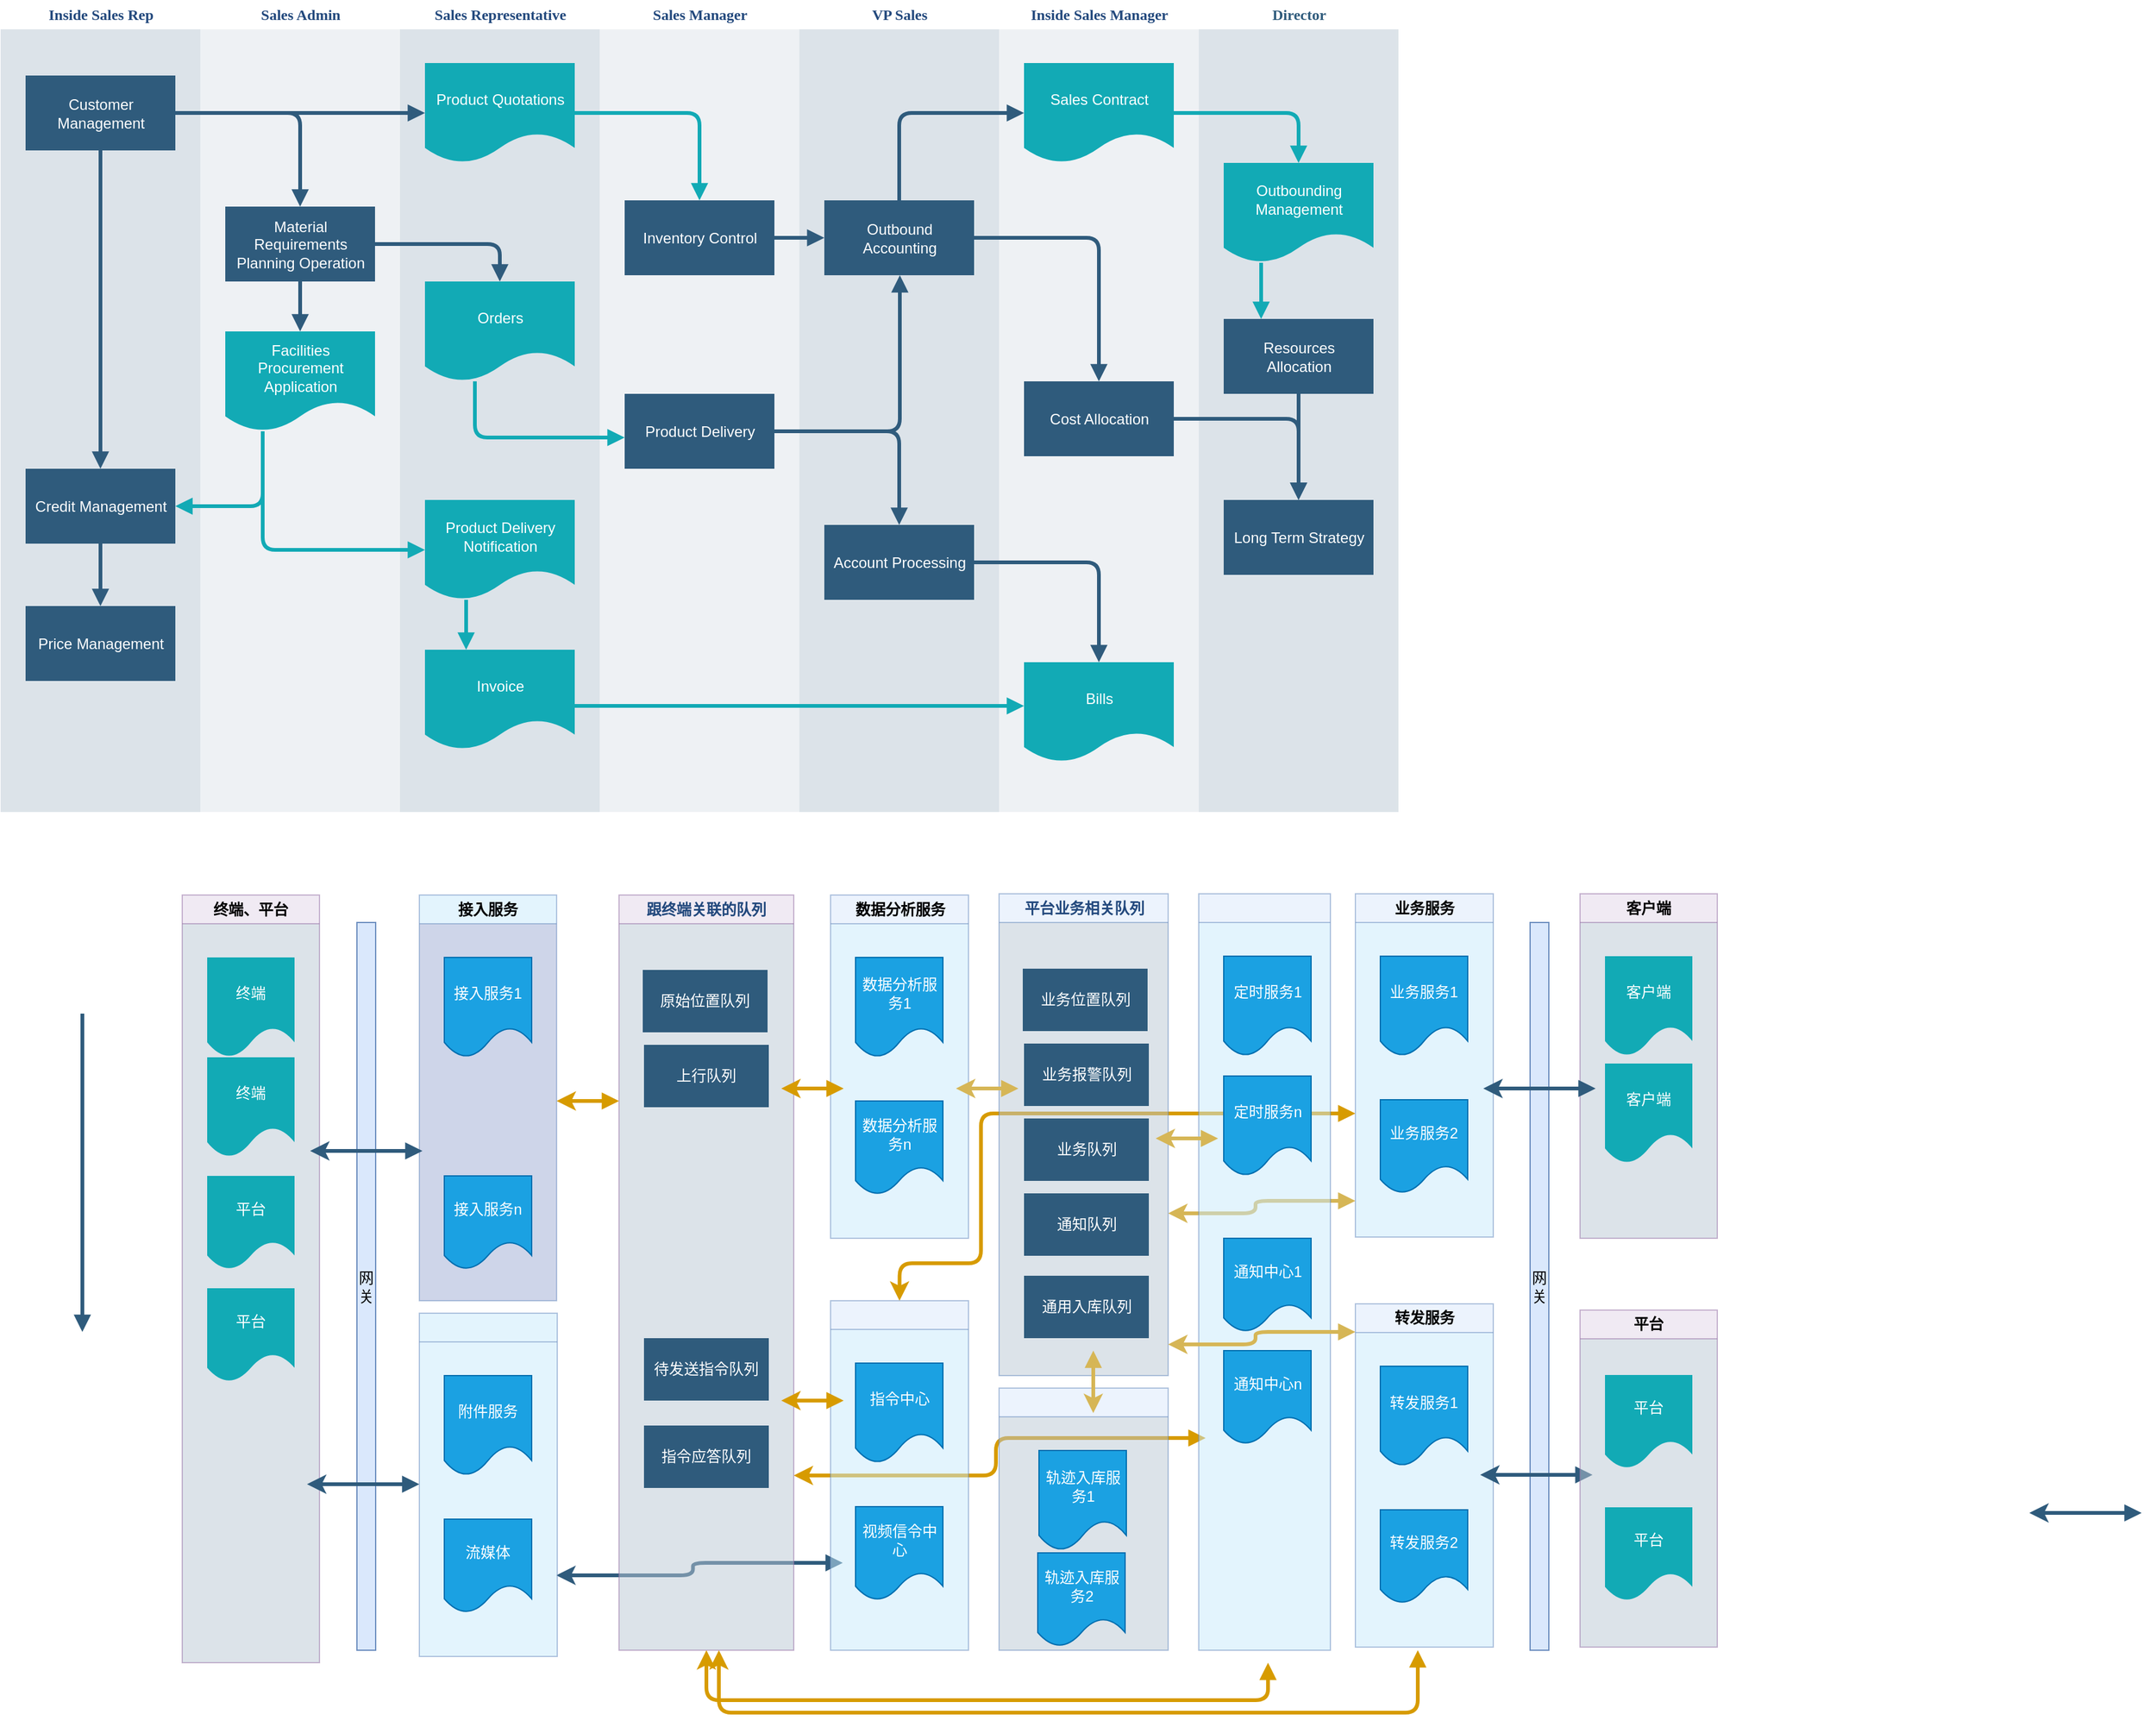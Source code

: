 <mxfile version="21.3.8" type="github">
  <diagram id="07fea595-8f29-1299-0266-81d95cde20df" name="Page-1">
    <mxGraphModel dx="1379" dy="756" grid="1" gridSize="10" guides="1" tooltips="1" connect="1" arrows="1" fold="1" page="1" pageScale="1" pageWidth="1169" pageHeight="827" background="#ffffff" math="0" shadow="0">
      <root>
        <mxCell id="0" />
        <mxCell id="1" parent="0" />
        <mxCell id="KegD0Um9H_0uhLg5imTw-254" style="edgeStyle=orthogonalEdgeStyle;rounded=1;orthogonalLoop=1;jettySize=auto;html=1;endArrow=block;strokeColor=#2F5B7C;strokeWidth=3;endFill=1;startArrow=classic;startFill=1;" parent="1" edge="1">
          <mxGeometry relative="1" as="geometry">
            <mxPoint x="699.25" y="1340" as="targetPoint" />
            <mxPoint x="469.75" y="1350" as="sourcePoint" />
            <Array as="points">
              <mxPoint x="579.25" y="1350" />
              <mxPoint x="579.25" y="1340" />
              <mxPoint x="689.25" y="1340" />
            </Array>
          </mxGeometry>
        </mxCell>
        <mxCell id="KegD0Um9H_0uhLg5imTw-268" style="edgeStyle=orthogonalEdgeStyle;rounded=1;orthogonalLoop=1;jettySize=auto;html=1;endArrow=block;strokeColor=#d79b00;strokeWidth=3;endFill=1;startArrow=classic;startFill=1;fillColor=#ffe6cc;" parent="1" edge="1">
          <mxGeometry relative="1" as="geometry">
            <mxPoint x="990" y="1240" as="targetPoint" />
            <mxPoint x="660" y="1270" as="sourcePoint" />
            <Array as="points">
              <mxPoint x="822" y="1270" />
              <mxPoint x="822" y="1240" />
              <mxPoint x="985" y="1240" />
            </Array>
          </mxGeometry>
        </mxCell>
        <mxCell id="KegD0Um9H_0uhLg5imTw-292" style="edgeStyle=orthogonalEdgeStyle;rounded=1;orthogonalLoop=1;jettySize=auto;html=1;endArrow=block;strokeColor=#d6b656;strokeWidth=3;endFill=1;startArrow=classic;startFill=1;fillColor=#fff2cc;" parent="1" edge="1">
          <mxGeometry relative="1" as="geometry">
            <mxPoint x="1110" y="1050" as="targetPoint" />
            <mxPoint x="960" y="1060" as="sourcePoint" />
            <Array as="points">
              <mxPoint x="1030" y="1060" />
              <mxPoint x="1030" y="1050" />
            </Array>
          </mxGeometry>
        </mxCell>
        <mxCell id="KegD0Um9H_0uhLg5imTw-303" style="edgeStyle=orthogonalEdgeStyle;rounded=1;orthogonalLoop=1;jettySize=auto;html=1;endArrow=block;strokeColor=#d79b00;strokeWidth=3;endFill=1;startArrow=classic;startFill=1;fillColor=#ffe6cc;exitX=0.5;exitY=0;exitDx=0;exitDy=0;" parent="1" source="KegD0Um9H_0uhLg5imTw-248" edge="1">
          <mxGeometry relative="1" as="geometry">
            <mxPoint x="1110" y="980" as="targetPoint" />
            <mxPoint x="650" y="1500" as="sourcePoint" />
            <Array as="points">
              <mxPoint x="745" y="1100" />
              <mxPoint x="810" y="1100" />
              <mxPoint x="810" y="980" />
            </Array>
          </mxGeometry>
        </mxCell>
        <mxCell id="170" value="&lt;font color=&quot;#23497d&quot;&gt;Inside Sales Rep&lt;/font&gt;" style="swimlane;whiteSpace=wrap;fillColor=none;swimlaneFillColor=#BAC8D3;fontColor=#2F5B7C;fontFamily=Tahoma;html=1;strokeColor=none;opacity=50;" parent="1" vertex="1">
          <mxGeometry x="24.5" y="88.5" width="160" height="650" as="geometry">
            <mxRectangle x="20" y="20" width="80" height="23" as="alternateBounds" />
          </mxGeometry>
        </mxCell>
        <mxCell id="171" value="Customer Management" style="whiteSpace=wrap;shadow=0;fontColor=#FFFFFF;fontFamily=Helvetica;fontStyle=0;html=1;fontSize=12;plain-purple;strokeColor=none;fillColor=#2f5b7c;gradientColor=none;spacing=6;verticalAlign=middle;" parent="170" vertex="1">
          <mxGeometry x="20" y="60" width="120" height="60" as="geometry" />
        </mxCell>
        <mxCell id="172" value="Credit Management" style="whiteSpace=wrap;strokeColor=none;fillColor=#2f5b7c;shadow=0;fontColor=#FFFFFF;fontFamily=Helvetica;fontStyle=0;html=1;fontSize=12;spacing=6;verticalAlign=middle;" parent="170" vertex="1">
          <mxGeometry x="20" y="375" width="120" height="60" as="geometry" />
        </mxCell>
        <mxCell id="173" value="Price Management" style="whiteSpace=wrap;strokeColor=none;fillColor=#2f5b7c;shadow=0;fontColor=#FFFFFF;fontFamily=Helvetica;fontStyle=0;html=1;fontSize=12;spacing=6;verticalAlign=middle;" parent="170" vertex="1">
          <mxGeometry x="20" y="485" width="120" height="60" as="geometry" />
        </mxCell>
        <mxCell id="174" value="" style="edgeStyle=segmentEdgeStyle;strokeColor=#2F5B7C;strokeWidth=3;html=1;endArrow=block;endFill=1;" parent="170" source="172" target="173" edge="1">
          <mxGeometry width="100" height="100" relative="1" as="geometry">
            <mxPoint x="170" y="397.5" as="sourcePoint" />
            <mxPoint x="270" y="472.5" as="targetPoint" />
          </mxGeometry>
        </mxCell>
        <mxCell id="175" value="" style="edgeStyle=segmentEdgeStyle;strokeColor=#2F5B7C;strokeWidth=3;html=1;endArrow=block;endFill=1;" parent="170" source="171" target="172" edge="1">
          <mxGeometry width="100" height="100" relative="1" as="geometry">
            <mxPoint x="160" y="110" as="sourcePoint" />
            <mxPoint x="260" y="185" as="targetPoint" />
          </mxGeometry>
        </mxCell>
        <mxCell id="176" value="&lt;font color=&quot;#23497d&quot;&gt;Inside Sales Manager&lt;/font&gt;" style="swimlane;whiteSpace=wrap;fillColor=none;swimlaneFillColor=#BAC8D3;fontColor=#2F5B7C;fontFamily=Tahoma;html=1;strokeColor=none;opacity=25;" parent="1" vertex="1">
          <mxGeometry x="824.5" y="88.5" width="160" height="650" as="geometry">
            <mxRectangle x="20" y="20" width="80" height="23" as="alternateBounds" />
          </mxGeometry>
        </mxCell>
        <mxCell id="177" value="Sales Contract" style="shape=document;whiteSpace=wrap;verticalAlign=middle;strokeColor=none;fillColor=#12aab5;shadow=0;fontColor=#FFFFFF;fontFamily=Helvetica;fontStyle=0;html=1;fontSize=12;spacing=6;spacingBottom=22;" parent="176" vertex="1">
          <mxGeometry x="20" y="50" width="120" height="80" as="geometry" />
        </mxCell>
        <mxCell id="178" value="Bills" style="shape=document;whiteSpace=wrap;verticalAlign=middle;strokeColor=none;fillColor=#12aab5;shadow=0;fontColor=#FFFFFF;fontFamily=Helvetica;fontStyle=0;html=1;fontSize=12;spacing=6;spacingBottom=22;" parent="176" vertex="1">
          <mxGeometry x="20" y="530" width="120" height="80" as="geometry" />
        </mxCell>
        <mxCell id="179" value="Cost Allocation" style="whiteSpace=wrap;strokeColor=none;fillColor=#2f5b7c;shadow=0;fontColor=#FFFFFF;fontFamily=Helvetica;fontStyle=0;html=1;fontSize=12;spacing=6;verticalAlign=middle;" parent="176" vertex="1">
          <mxGeometry x="20" y="305" width="120" height="60" as="geometry" />
        </mxCell>
        <mxCell id="180" value="&lt;font color=&quot;#23497d&quot;&gt;VP Sales&lt;/font&gt;" style="swimlane;whiteSpace=wrap;fillColor=none;swimlaneFillColor=#BAC8D3;fontColor=#2F5B7C;fontFamily=Tahoma;html=1;strokeColor=none;opacity=50;" parent="1" vertex="1">
          <mxGeometry x="664.5" y="88.5" width="160" height="650" as="geometry">
            <mxRectangle x="20" y="20" width="80" height="23" as="alternateBounds" />
          </mxGeometry>
        </mxCell>
        <mxCell id="181" value="Outbound Accounting" style="whiteSpace=wrap;fillColor=#2f5b7c;strokeColor=none;shadow=0;fontColor=#FFFFFF;fontFamily=Helvetica;fontStyle=0;html=1;fontSize=12;spacing=6;verticalAlign=middle;" parent="180" vertex="1">
          <mxGeometry x="20" y="160" width="120" height="60" as="geometry" />
        </mxCell>
        <mxCell id="182" value="Account Processing" style="whiteSpace=wrap;strokeColor=none;fillColor=#2f5b7c;shadow=0;fontColor=#FFFFFF;fontFamily=Helvetica;fontStyle=0;html=1;fontSize=12;spacing=6;verticalAlign=middle;" parent="180" vertex="1">
          <mxGeometry x="20" y="420" width="120" height="60" as="geometry" />
        </mxCell>
        <mxCell id="183" value="&lt;font color=&quot;#23497d&quot;&gt;Sales Admin&lt;/font&gt;" style="swimlane;whiteSpace=wrap;fillColor=none;swimlaneFillColor=#BAC8D3;fontColor=#2F5B7C;fontFamily=Tahoma;html=1;strokeColor=none;opacity=25;" parent="1" vertex="1">
          <mxGeometry x="184.5" y="88.5" width="160" height="650" as="geometry">
            <mxRectangle x="20" y="20" width="80" height="23" as="alternateBounds" />
          </mxGeometry>
        </mxCell>
        <mxCell id="184" value="Material Requirements Planning Operation" style="whiteSpace=wrap;shadow=0;fontColor=#FFFFFF;fontFamily=Helvetica;fontStyle=0;html=1;fontSize=12;plain-purple;strokeColor=none;fillColor=#2f5b7c;gradientColor=none;spacing=6;verticalAlign=middle;" parent="183" vertex="1">
          <mxGeometry x="20" y="165" width="120" height="60" as="geometry" />
        </mxCell>
        <mxCell id="185" value="&lt;font color=&quot;#ffffff&quot;&gt;Facilities Procurement&lt;br&gt;Application&lt;/font&gt;&lt;br&gt; " style="shape=document;whiteSpace=wrap;verticalAlign=middle;strokeColor=none;fillColor=#12aab5;shadow=0;fontColor=#FFFFFF;fontFamily=Helvetica;fontStyle=0;html=1;fontSize=12;spacing=6;spacingBottom=22;" parent="183" vertex="1">
          <mxGeometry x="20" y="265" width="120" height="80" as="geometry" />
        </mxCell>
        <mxCell id="186" value="" style="edgeStyle=segmentEdgeStyle;strokeColor=#2F5B7C;strokeWidth=3;html=1;endArrow=block;endFill=1;" parent="183" source="184" target="185" edge="1">
          <mxGeometry width="100" height="100" relative="1" as="geometry">
            <mxPoint x="-10" y="100" as="sourcePoint" />
            <mxPoint x="90" y="175" as="targetPoint" />
          </mxGeometry>
        </mxCell>
        <mxCell id="187" value="&lt;font color=&quot;#23497d&quot;&gt;Sales Representative&lt;/font&gt;" style="swimlane;whiteSpace=wrap;fillColor=none;swimlaneFillColor=#BAC8D3;fontColor=#2F5B7C;fontFamily=Tahoma;html=1;strokeColor=none;opacity=50;" parent="1" vertex="1">
          <mxGeometry x="344.5" y="88.5" width="160" height="650" as="geometry">
            <mxRectangle x="20" y="20" width="80" height="23" as="alternateBounds" />
          </mxGeometry>
        </mxCell>
        <mxCell id="188" value="Product Quotations" style="shape=document;whiteSpace=wrap;verticalAlign=middle;strokeColor=none;fillColor=#12aab5;shadow=0;fontColor=#FFFFFF;fontFamily=Helvetica;fontStyle=0;html=1;fontSize=12;spacing=6;spacingBottom=22;" parent="187" vertex="1">
          <mxGeometry x="20" y="50" width="120" height="80" as="geometry" />
        </mxCell>
        <mxCell id="189" value="Orders" style="shape=document;whiteSpace=wrap;verticalAlign=middle;strokeColor=none;fillColor=#12aab5;shadow=0;fontColor=#FFFFFF;fontFamily=Helvetica;fontStyle=0;html=1;fontSize=12;spacing=6;spacingBottom=22;" parent="187" vertex="1">
          <mxGeometry x="20" y="225" width="120" height="80" as="geometry" />
        </mxCell>
        <mxCell id="190" value="Product Delivery Notification" style="shape=document;whiteSpace=wrap;strokeColor=none;fillColor=#12aab5;shadow=0;fontColor=#FFFFFF;fontFamily=Helvetica;fontStyle=0;html=1;fontSize=12;verticalAlign=middle;spacing=6;spacingBottom=22;" parent="187" vertex="1">
          <mxGeometry x="20" y="400" width="120" height="80" as="geometry" />
        </mxCell>
        <mxCell id="191" value="Invoice" style="shape=document;whiteSpace=wrap;verticalAlign=middle;strokeColor=none;fillColor=#12aab5;shadow=0;fontColor=#FFFFFF;fontFamily=Helvetica;fontStyle=0;html=1;fontSize=12;spacing=6;spacingBottom=22;" parent="187" vertex="1">
          <mxGeometry x="20" y="520" width="120" height="80" as="geometry" />
        </mxCell>
        <mxCell id="192" value="" style="edgeStyle=segmentEdgeStyle;strokeColor=#12AAB5;strokeWidth=3;html=1;endArrow=block;endFill=1;" parent="187" source="190" target="191" edge="1">
          <mxGeometry width="100" height="100" relative="1" as="geometry">
            <mxPoint x="-80" y="375" as="sourcePoint" />
            <mxPoint x="60" y="490" as="targetPoint" />
            <Array as="points">
              <mxPoint x="53" y="501" />
              <mxPoint x="53" y="501" />
            </Array>
          </mxGeometry>
        </mxCell>
        <mxCell id="193" value="&lt;font color=&quot;#23497d&quot;&gt;Sales Manager&lt;/font&gt;" style="swimlane;whiteSpace=wrap;fillColor=none;swimlaneFillColor=#BAC8D3;fontColor=#2F5B7C;fontFamily=Tahoma;html=1;strokeColor=none;opacity=25;" parent="1" vertex="1">
          <mxGeometry x="504.5" y="88.5" width="160" height="650" as="geometry">
            <mxRectangle x="20" y="20" width="80" height="23" as="alternateBounds" />
          </mxGeometry>
        </mxCell>
        <mxCell id="194" value="Inventory Control" style="whiteSpace=wrap;strokeColor=none;fillColor=#2f5b7c;shadow=0;fontColor=#FFFFFF;fontFamily=Helvetica;fontStyle=0;html=1;fontSize=12;spacing=6;verticalAlign=middle;" parent="193" vertex="1">
          <mxGeometry x="20" y="160" width="120" height="60" as="geometry" />
        </mxCell>
        <mxCell id="195" value="Product Delivery" style="whiteSpace=wrap;strokeColor=none;fillColor=#2f5b7c;shadow=0;fontColor=#FFFFFF;fontFamily=Helvetica;fontStyle=0;html=1;fontSize=12;spacing=6;verticalAlign=middle;" parent="193" vertex="1">
          <mxGeometry x="20" y="315" width="120" height="60" as="geometry" />
        </mxCell>
        <mxCell id="196" value="Director" style="swimlane;whiteSpace=wrap;fillColor=none;swimlaneFillColor=#BAC8D3;fontColor=#2F5B7C;fontFamily=Tahoma;html=1;strokeColor=none;opacity=50;" parent="1" vertex="1">
          <mxGeometry x="984.5" y="88.5" width="160" height="650" as="geometry">
            <mxRectangle x="20" y="20" width="80" height="23" as="alternateBounds" />
          </mxGeometry>
        </mxCell>
        <mxCell id="197" value="Outbounding Management" style="shape=document;whiteSpace=wrap;verticalAlign=middle;strokeColor=none;fillColor=#12aab5;shadow=0;fontColor=#FFFFFF;fontFamily=Helvetica;fontStyle=0;html=1;fontSize=12;spacing=6;spacingBottom=22;" parent="196" vertex="1">
          <mxGeometry x="20" y="130" width="120" height="80" as="geometry" />
        </mxCell>
        <mxCell id="198" value="Resources Allocation" style="whiteSpace=wrap;strokeColor=none;fillColor=#2f5b7c;shadow=0;fontColor=#FFFFFF;fontFamily=Helvetica;fontStyle=0;html=1;fontSize=12;spacing=6;verticalAlign=middle;" parent="196" vertex="1">
          <mxGeometry x="20" y="255" width="120" height="60" as="geometry" />
        </mxCell>
        <mxCell id="199" value="Long Term Strategy" style="whiteSpace=wrap;strokeColor=none;fillColor=#2f5b7c;shadow=0;fontColor=#FFFFFF;fontFamily=Helvetica;fontStyle=0;html=1;fontSize=12;spacing=6;verticalAlign=middle;" parent="196" vertex="1">
          <mxGeometry x="20" y="400" width="120" height="60" as="geometry" />
        </mxCell>
        <mxCell id="200" value="" style="edgeStyle=segmentEdgeStyle;strokeColor=#2F5B7C;strokeWidth=3;html=1;endArrow=block;endFill=1;" parent="196" source="198" target="199" edge="1">
          <mxGeometry width="100" height="100" relative="1" as="geometry">
            <mxPoint x="30" y="570" as="sourcePoint" />
            <mxPoint x="130" y="470" as="targetPoint" />
          </mxGeometry>
        </mxCell>
        <mxCell id="201" value="" style="edgeStyle=segmentEdgeStyle;entryX=0.25;entryY=0;strokeColor=#12AAB5;strokeWidth=3;html=1;endArrow=block;endFill=1;" parent="196" source="197" target="198" edge="1">
          <mxGeometry width="100" height="100" relative="1" as="geometry">
            <mxPoint x="-120" y="260" as="sourcePoint" />
            <mxPoint x="-20" y="160" as="targetPoint" />
          </mxGeometry>
        </mxCell>
        <mxCell id="202" value="" style="edgeStyle=segmentEdgeStyle;strokeColor=#2F5B7C;strokeWidth=3;html=1;endArrow=block;endFill=1;" parent="1" source="171" target="184" edge="1">
          <mxGeometry x="164.5" y="178.5" width="100" height="100" as="geometry">
            <mxPoint x="224.5" y="248.5" as="sourcePoint" />
            <mxPoint x="324.5" y="148.5" as="targetPoint" />
          </mxGeometry>
        </mxCell>
        <mxCell id="203" value="" style="edgeStyle=segmentEdgeStyle;strokeColor=#12AAB5;strokeWidth=3;html=1;endArrow=block;endFill=1;" parent="1" source="185" target="172" edge="1">
          <mxGeometry x="164.5" y="433.5" width="100" height="100" as="geometry">
            <mxPoint x="274.5" y="323.5" as="sourcePoint" />
            <mxPoint x="274.5" y="363.5" as="targetPoint" />
            <Array as="points">
              <mxPoint x="234.5" y="493.5" />
            </Array>
          </mxGeometry>
        </mxCell>
        <mxCell id="204" value="" style="edgeStyle=segmentEdgeStyle;strokeColor=#2F5B7C;strokeWidth=3;html=1;endArrow=block;endFill=1;" parent="1" source="171" target="188" edge="1">
          <mxGeometry x="164.5" y="178.5" width="100" height="100" as="geometry">
            <mxPoint x="174.5" y="188.5" as="sourcePoint" />
            <mxPoint x="274.5" y="263.5" as="targetPoint" />
          </mxGeometry>
        </mxCell>
        <mxCell id="205" value="" style="edgeStyle=segmentEdgeStyle;strokeColor=#12AAB5;strokeWidth=3;html=1;endArrow=block;endFill=1;" parent="1" source="185" target="190" edge="1">
          <mxGeometry x="234.5" y="433.5" width="100" height="100" as="geometry">
            <mxPoint x="384.5" y="818.5" as="sourcePoint" />
            <mxPoint x="484.5" y="718.5" as="targetPoint" />
            <Array as="points">
              <mxPoint x="234.5" y="528.5" />
            </Array>
          </mxGeometry>
        </mxCell>
        <mxCell id="206" value="" style="edgeStyle=elbowEdgeStyle;elbow=vertical;strokeColor=#12AAB5;strokeWidth=3;html=1;endArrow=block;endFill=1;" parent="1" source="191" target="178" edge="1">
          <mxGeometry x="484.5" y="623.5" width="100" height="100" as="geometry">
            <mxPoint x="544.5" y="618.5" as="sourcePoint" />
            <mxPoint x="644.5" y="518.5" as="targetPoint" />
          </mxGeometry>
        </mxCell>
        <mxCell id="207" value="" style="edgeStyle=segmentEdgeStyle;strokeColor=#2F5B7C;strokeWidth=3;html=1;endArrow=block;endFill=1;" parent="1" source="184" target="189" edge="1">
          <mxGeometry x="324.5" y="283.5" width="100" height="100" as="geometry">
            <mxPoint x="454.5" y="298.5" as="sourcePoint" />
            <mxPoint x="554.5" y="198.5" as="targetPoint" />
            <Array as="points" />
          </mxGeometry>
        </mxCell>
        <mxCell id="208" value="" style="edgeStyle=segmentEdgeStyle;strokeColor=#12AAB5;strokeWidth=3;html=1;endArrow=block;endFill=1;" parent="1" source="188" target="194" edge="1">
          <mxGeometry x="484.5" y="178.5" width="100" height="100" as="geometry">
            <mxPoint x="444.5" y="248.5" as="sourcePoint" />
            <mxPoint x="544.5" y="148.5" as="targetPoint" />
          </mxGeometry>
        </mxCell>
        <mxCell id="209" value="" style="edgeStyle=none;strokeColor=#2F5B7C;strokeWidth=3;html=1;endArrow=block;endFill=1;" parent="1" source="194" target="181" edge="1">
          <mxGeometry x="644.5" y="278.5" width="100" height="100" as="geometry">
            <mxPoint x="684.5" y="458.5" as="sourcePoint" />
            <mxPoint x="784.5" y="358.5" as="targetPoint" />
          </mxGeometry>
        </mxCell>
        <mxCell id="210" value="" style="edgeStyle=segmentEdgeStyle;strokeColor=#12AAB5;strokeWidth=3;html=1;endArrow=block;endFill=1;" parent="1" source="189" target="195" edge="1">
          <mxGeometry x="404.5" y="393.5" width="100" height="100" as="geometry">
            <mxPoint x="524.5" y="488.5" as="sourcePoint" />
            <mxPoint x="624.5" y="388.5" as="targetPoint" />
            <Array as="points">
              <mxPoint x="404.5" y="438.5" />
            </Array>
          </mxGeometry>
        </mxCell>
        <mxCell id="211" value="" style="edgeStyle=segmentEdgeStyle;strokeColor=#2F5B7C;strokeWidth=3;html=1;endArrow=block;endFill=1;" parent="1" source="195" target="181" edge="1">
          <mxGeometry x="644.5" y="308.5" width="100" height="100" as="geometry">
            <mxPoint x="644.5" y="438.5" as="sourcePoint" />
            <mxPoint x="744.5" y="338.5" as="targetPoint" />
            <Array as="points">
              <mxPoint x="745" y="434" />
            </Array>
          </mxGeometry>
        </mxCell>
        <mxCell id="212" value="" style="edgeStyle=segmentEdgeStyle;strokeColor=#2F5B7C;strokeWidth=3;html=1;endArrow=block;endFill=1;" parent="1" source="195" target="182" edge="1">
          <mxGeometry x="644.5" y="433.5" width="100" height="100" as="geometry">
            <mxPoint x="514.5" y="588.5" as="sourcePoint" />
            <mxPoint x="614.5" y="488.5" as="targetPoint" />
          </mxGeometry>
        </mxCell>
        <mxCell id="213" value="" style="edgeStyle=segmentEdgeStyle;strokeColor=#2F5B7C;strokeWidth=3;html=1;endArrow=block;endFill=1;" parent="1" source="181" target="177" edge="1">
          <mxGeometry x="744.5" y="178.5" width="100" height="100" as="geometry">
            <mxPoint x="864.5" y="378.5" as="sourcePoint" />
            <mxPoint x="964.5" y="278.5" as="targetPoint" />
            <Array as="points">
              <mxPoint x="744.5" y="178.5" />
            </Array>
          </mxGeometry>
        </mxCell>
        <mxCell id="214" value="" style="edgeStyle=segmentEdgeStyle;strokeColor=#2F5B7C;strokeWidth=3;html=1;endArrow=block;endFill=1;" parent="1" source="181" target="179" edge="1">
          <mxGeometry x="804.5" y="278.5" width="100" height="100" as="geometry">
            <mxPoint x="854.5" y="388.5" as="sourcePoint" />
            <mxPoint x="954.5" y="288.5" as="targetPoint" />
          </mxGeometry>
        </mxCell>
        <mxCell id="215" value="" style="edgeStyle=segmentEdgeStyle;strokeColor=#2F5B7C;strokeWidth=3;html=1;endArrow=block;endFill=1;" parent="1" source="182" target="178" edge="1">
          <mxGeometry x="804.5" y="538.5" width="100" height="100" as="geometry">
            <mxPoint x="884.5" y="578.5" as="sourcePoint" />
            <mxPoint x="984.5" y="478.5" as="targetPoint" />
          </mxGeometry>
        </mxCell>
        <mxCell id="216" value="" style="edgeStyle=segmentEdgeStyle;strokeColor=#2F5B7C;strokeWidth=3;html=1;endArrow=block;endFill=1;" parent="1" source="179" target="199" edge="1">
          <mxGeometry x="964.5" y="423.5" width="100" height="100" as="geometry">
            <mxPoint x="1094.5" y="498.5" as="sourcePoint" />
            <mxPoint x="1194.5" y="398.5" as="targetPoint" />
          </mxGeometry>
        </mxCell>
        <mxCell id="217" value="" style="edgeStyle=segmentEdgeStyle;strokeColor=#12AAB5;strokeWidth=3;html=1;endArrow=block;endFill=1;" parent="1" source="177" target="197" edge="1">
          <mxGeometry x="964.5" y="178.5" width="100" height="100" as="geometry">
            <mxPoint x="854.5" y="348.5" as="sourcePoint" />
            <mxPoint x="954.5" y="248.5" as="targetPoint" />
          </mxGeometry>
        </mxCell>
        <mxCell id="KegD0Um9H_0uhLg5imTw-217" value="&lt;font color=&quot;#23497d&quot;&gt;跟终端关联的队列&lt;/font&gt;" style="swimlane;whiteSpace=wrap;fillColor=#e1d5e7;swimlaneFillColor=#BAC8D3;fontFamily=Tahoma;html=1;strokeColor=#9673a6;opacity=50;" parent="1" vertex="1">
          <mxGeometry x="520" y="805" width="140" height="605" as="geometry">
            <mxRectangle x="20" y="20" width="80" height="23" as="alternateBounds" />
          </mxGeometry>
        </mxCell>
        <mxCell id="KegD0Um9H_0uhLg5imTw-218" value="原始位置队列" style="whiteSpace=wrap;fillColor=#2f5b7c;strokeColor=none;shadow=0;fontColor=#FFFFFF;fontFamily=Helvetica;fontStyle=0;html=1;fontSize=12;spacing=6;verticalAlign=middle;" parent="KegD0Um9H_0uhLg5imTw-217" vertex="1">
          <mxGeometry x="19" y="60" width="100" height="50" as="geometry" />
        </mxCell>
        <mxCell id="KegD0Um9H_0uhLg5imTw-220" value="上行队列" style="whiteSpace=wrap;fillColor=#2f5b7c;strokeColor=none;shadow=0;fontColor=#FFFFFF;fontFamily=Helvetica;fontStyle=0;html=1;fontSize=12;spacing=6;verticalAlign=middle;" parent="KegD0Um9H_0uhLg5imTw-217" vertex="1">
          <mxGeometry x="20" y="120" width="100" height="50" as="geometry" />
        </mxCell>
        <mxCell id="KegD0Um9H_0uhLg5imTw-221" value="待发送指令队列" style="whiteSpace=wrap;fillColor=#2f5b7c;strokeColor=none;shadow=0;fontColor=#FFFFFF;fontFamily=Helvetica;fontStyle=0;html=1;fontSize=12;spacing=6;verticalAlign=middle;" parent="KegD0Um9H_0uhLg5imTw-217" vertex="1">
          <mxGeometry x="20" y="355" width="100" height="50" as="geometry" />
        </mxCell>
        <mxCell id="KegD0Um9H_0uhLg5imTw-222" value="指令应答队列" style="whiteSpace=wrap;fillColor=#2f5b7c;strokeColor=none;shadow=0;fontColor=#FFFFFF;fontFamily=Helvetica;fontStyle=0;html=1;fontSize=12;spacing=6;verticalAlign=middle;" parent="KegD0Um9H_0uhLg5imTw-217" vertex="1">
          <mxGeometry x="20" y="425" width="100" height="50" as="geometry" />
        </mxCell>
        <mxCell id="KegD0Um9H_0uhLg5imTw-223" value="终端、平台" style="swimlane;whiteSpace=wrap;fillColor=#e1d5e7;swimlaneFillColor=#BAC8D3;fontFamily=Tahoma;html=1;strokeColor=#9673a6;opacity=50;startSize=23;" parent="1" vertex="1">
          <mxGeometry x="170" y="805" width="110" height="615" as="geometry">
            <mxRectangle x="20" y="20" width="80" height="23" as="alternateBounds" />
          </mxGeometry>
        </mxCell>
        <mxCell id="KegD0Um9H_0uhLg5imTw-224" value="终端" style="shape=document;whiteSpace=wrap;verticalAlign=middle;strokeColor=none;fillColor=#12aab5;shadow=0;fontColor=#FFFFFF;fontFamily=Helvetica;fontStyle=0;html=1;fontSize=12;spacing=6;spacingBottom=22;" parent="KegD0Um9H_0uhLg5imTw-223" vertex="1">
          <mxGeometry x="20" y="50" width="70" height="80" as="geometry" />
        </mxCell>
        <mxCell id="KegD0Um9H_0uhLg5imTw-225" value="平台" style="shape=document;whiteSpace=wrap;verticalAlign=middle;strokeColor=none;fillColor=#12aab5;shadow=0;fontColor=#FFFFFF;fontFamily=Helvetica;fontStyle=0;html=1;fontSize=12;spacing=6;spacingBottom=22;" parent="KegD0Um9H_0uhLg5imTw-223" vertex="1">
          <mxGeometry x="20" y="225" width="70" height="75" as="geometry" />
        </mxCell>
        <mxCell id="KegD0Um9H_0uhLg5imTw-237" value="终端" style="shape=document;whiteSpace=wrap;verticalAlign=middle;strokeColor=none;fillColor=#12aab5;shadow=0;fontColor=#FFFFFF;fontFamily=Helvetica;fontStyle=0;html=1;fontSize=12;spacing=6;spacingBottom=22;" parent="KegD0Um9H_0uhLg5imTw-223" vertex="1">
          <mxGeometry x="20" y="130" width="70" height="80" as="geometry" />
        </mxCell>
        <mxCell id="KegD0Um9H_0uhLg5imTw-238" value="平台" style="shape=document;whiteSpace=wrap;verticalAlign=middle;strokeColor=none;fillColor=#12aab5;shadow=0;fontColor=#FFFFFF;fontFamily=Helvetica;fontStyle=0;html=1;fontSize=12;spacing=6;spacingBottom=22;" parent="KegD0Um9H_0uhLg5imTw-223" vertex="1">
          <mxGeometry x="20" y="315" width="70" height="75" as="geometry" />
        </mxCell>
        <mxCell id="KegD0Um9H_0uhLg5imTw-236" style="edgeStyle=orthogonalEdgeStyle;rounded=1;orthogonalLoop=1;jettySize=auto;html=1;endArrow=block;strokeColor=#d79b00;strokeWidth=3;endFill=1;startArrow=classic;startFill=1;fillColor=#ffe6cc;" parent="1" edge="1">
          <mxGeometry relative="1" as="geometry">
            <mxPoint x="520" y="970" as="targetPoint" />
            <mxPoint x="470" y="970" as="sourcePoint" />
          </mxGeometry>
        </mxCell>
        <mxCell id="KegD0Um9H_0uhLg5imTw-229" value="接入服务" style="swimlane;whiteSpace=wrap;fillColor=#C7E9FC;swimlaneFillColor=#9EACD3;fontFamily=Tahoma;html=1;strokeColor=#6c8ebf;opacity=50;" parent="1" vertex="1">
          <mxGeometry x="360" y="805" width="110" height="325" as="geometry">
            <mxRectangle x="20" y="20" width="80" height="23" as="alternateBounds" />
          </mxGeometry>
        </mxCell>
        <mxCell id="KegD0Um9H_0uhLg5imTw-230" value="接入服务1" style="shape=document;whiteSpace=wrap;verticalAlign=middle;strokeColor=#006EAF;fillColor=#1ba1e2;shadow=0;fontFamily=Helvetica;fontStyle=0;html=1;fontSize=12;spacing=6;spacingBottom=22;fontColor=#ffffff;" parent="KegD0Um9H_0uhLg5imTw-229" vertex="1">
          <mxGeometry x="20" y="50" width="70" height="80" as="geometry" />
        </mxCell>
        <mxCell id="KegD0Um9H_0uhLg5imTw-231" value="接入服务n" style="shape=document;whiteSpace=wrap;verticalAlign=middle;strokeColor=#006EAF;fillColor=#1ba1e2;shadow=0;fontColor=#ffffff;fontFamily=Helvetica;fontStyle=0;html=1;fontSize=12;spacing=6;spacingBottom=22;" parent="KegD0Um9H_0uhLg5imTw-229" vertex="1">
          <mxGeometry x="20" y="225" width="70" height="75" as="geometry" />
        </mxCell>
        <mxCell id="KegD0Um9H_0uhLg5imTw-232" value="网关" style="rounded=0;whiteSpace=wrap;html=1;fillColor=#dae8fc;strokeColor=#6c8ebf;" parent="1" vertex="1">
          <mxGeometry x="310" y="827" width="15" height="583" as="geometry" />
        </mxCell>
        <mxCell id="KegD0Um9H_0uhLg5imTw-234" value="" style="edgeStyle=segmentEdgeStyle;strokeColor=#2F5B7C;strokeWidth=3;html=1;endArrow=block;endFill=1;" parent="1" edge="1">
          <mxGeometry width="100" height="100" relative="1" as="geometry">
            <mxPoint x="90" y="900" as="sourcePoint" />
            <mxPoint x="90" y="1155" as="targetPoint" />
          </mxGeometry>
        </mxCell>
        <mxCell id="KegD0Um9H_0uhLg5imTw-239" value="数据分析服务" style="swimlane;whiteSpace=wrap;fillColor=#dae8fc;swimlaneFillColor=#C7E9FC;fontFamily=Tahoma;html=1;strokeColor=#6c8ebf;opacity=50;" parent="1" vertex="1">
          <mxGeometry x="689.5" y="805" width="110.5" height="275" as="geometry">
            <mxRectangle x="20" y="20" width="80" height="23" as="alternateBounds" />
          </mxGeometry>
        </mxCell>
        <mxCell id="KegD0Um9H_0uhLg5imTw-240" value="数据分析服务1" style="shape=document;whiteSpace=wrap;verticalAlign=middle;strokeColor=#006EAF;fillColor=#1ba1e2;shadow=0;fontColor=#ffffff;fontFamily=Helvetica;fontStyle=0;html=1;fontSize=12;spacing=6;spacingBottom=22;" parent="KegD0Um9H_0uhLg5imTw-239" vertex="1">
          <mxGeometry x="20" y="50" width="70" height="80" as="geometry" />
        </mxCell>
        <mxCell id="KegD0Um9H_0uhLg5imTw-241" value="数据分析服务n" style="shape=document;whiteSpace=wrap;verticalAlign=middle;strokeColor=#006EAF;fillColor=#1ba1e2;shadow=0;fontColor=#ffffff;fontFamily=Helvetica;fontStyle=0;html=1;fontSize=12;spacing=6;spacingBottom=22;" parent="KegD0Um9H_0uhLg5imTw-239" vertex="1">
          <mxGeometry x="20" y="165" width="70" height="75" as="geometry" />
        </mxCell>
        <mxCell id="KegD0Um9H_0uhLg5imTw-242" value="" style="swimlane;whiteSpace=wrap;fillColor=#C7E9FC;swimlaneFillColor=#C7E9FC;fontFamily=Tahoma;html=1;strokeColor=#6c8ebf;opacity=50;" parent="1" vertex="1">
          <mxGeometry x="360" y="1140" width="110.5" height="275" as="geometry">
            <mxRectangle x="20" y="20" width="80" height="23" as="alternateBounds" />
          </mxGeometry>
        </mxCell>
        <mxCell id="KegD0Um9H_0uhLg5imTw-243" value="附件服务" style="shape=document;whiteSpace=wrap;verticalAlign=middle;strokeColor=#006EAF;fillColor=#1ba1e2;shadow=0;fontColor=#ffffff;fontFamily=Helvetica;fontStyle=0;html=1;fontSize=12;spacing=6;spacingBottom=22;" parent="KegD0Um9H_0uhLg5imTw-242" vertex="1">
          <mxGeometry x="20" y="50" width="70" height="80" as="geometry" />
        </mxCell>
        <mxCell id="KegD0Um9H_0uhLg5imTw-244" value="流媒体" style="shape=document;whiteSpace=wrap;verticalAlign=middle;strokeColor=#006EAF;fillColor=#1ba1e2;shadow=0;fontColor=#ffffff;fontFamily=Helvetica;fontStyle=0;html=1;fontSize=12;spacing=6;spacingBottom=22;" parent="KegD0Um9H_0uhLg5imTw-242" vertex="1">
          <mxGeometry x="20" y="165" width="70" height="75" as="geometry" />
        </mxCell>
        <mxCell id="KegD0Um9H_0uhLg5imTw-283" style="edgeStyle=orthogonalEdgeStyle;rounded=0;orthogonalLoop=1;jettySize=auto;html=1;exitX=0;exitY=0.75;exitDx=0;exitDy=0;" parent="1" source="KegD0Um9H_0uhLg5imTw-248" edge="1">
          <mxGeometry relative="1" as="geometry">
            <mxPoint x="690" y="1340" as="targetPoint" />
          </mxGeometry>
        </mxCell>
        <mxCell id="KegD0Um9H_0uhLg5imTw-248" value="" style="swimlane;whiteSpace=wrap;fillColor=#dae8fc;swimlaneFillColor=#C7E9FC;fontFamily=Tahoma;html=1;strokeColor=#6c8ebf;opacity=50;startSize=23;" parent="1" vertex="1">
          <mxGeometry x="689.5" y="1130" width="110.5" height="280" as="geometry">
            <mxRectangle x="20" y="20" width="80" height="23" as="alternateBounds" />
          </mxGeometry>
        </mxCell>
        <mxCell id="KegD0Um9H_0uhLg5imTw-249" value="指令中心" style="shape=document;whiteSpace=wrap;verticalAlign=middle;strokeColor=#006EAF;fillColor=#1ba1e2;shadow=0;fontColor=#ffffff;fontFamily=Helvetica;fontStyle=0;html=1;fontSize=12;spacing=6;spacingBottom=22;" parent="KegD0Um9H_0uhLg5imTw-248" vertex="1">
          <mxGeometry x="20" y="50" width="70" height="80" as="geometry" />
        </mxCell>
        <mxCell id="KegD0Um9H_0uhLg5imTw-250" value="视频信令中心" style="shape=document;whiteSpace=wrap;verticalAlign=middle;strokeColor=#006EAF;fillColor=#1ba1e2;shadow=0;fontColor=#ffffff;fontFamily=Helvetica;fontStyle=0;html=1;fontSize=12;spacing=6;spacingBottom=22;" parent="KegD0Um9H_0uhLg5imTw-248" vertex="1">
          <mxGeometry x="20" y="165" width="70" height="75" as="geometry" />
        </mxCell>
        <mxCell id="KegD0Um9H_0uhLg5imTw-252" style="edgeStyle=orthogonalEdgeStyle;rounded=1;orthogonalLoop=1;jettySize=auto;html=1;endArrow=block;strokeColor=#d79b00;strokeWidth=3;endFill=1;startArrow=classic;startFill=1;fillColor=#ffe6cc;" parent="1" edge="1">
          <mxGeometry relative="1" as="geometry">
            <mxPoint x="700" y="1210" as="targetPoint" />
            <mxPoint x="650" y="1210" as="sourcePoint" />
          </mxGeometry>
        </mxCell>
        <mxCell id="KegD0Um9H_0uhLg5imTw-255" style="edgeStyle=orthogonalEdgeStyle;rounded=1;orthogonalLoop=1;jettySize=auto;html=1;endArrow=block;strokeColor=#d79b00;strokeWidth=3;endFill=1;startArrow=classic;startFill=1;fillColor=#ffe6cc;" parent="1" edge="1">
          <mxGeometry relative="1" as="geometry">
            <mxPoint x="700" y="960" as="targetPoint" />
            <mxPoint x="650" y="960" as="sourcePoint" />
          </mxGeometry>
        </mxCell>
        <mxCell id="KegD0Um9H_0uhLg5imTw-256" value="&lt;font color=&quot;#23497d&quot;&gt;平台业务相关队列&lt;/font&gt;" style="swimlane;whiteSpace=wrap;fillColor=#dae8fc;swimlaneFillColor=#BAC8D3;fontFamily=Tahoma;html=1;strokeColor=#6c8ebf;opacity=50;" parent="1" vertex="1">
          <mxGeometry x="824.5" y="804" width="135.5" height="386" as="geometry">
            <mxRectangle x="20" y="20" width="80" height="23" as="alternateBounds" />
          </mxGeometry>
        </mxCell>
        <mxCell id="KegD0Um9H_0uhLg5imTw-257" value="业务位置队列" style="whiteSpace=wrap;fillColor=#2f5b7c;strokeColor=none;shadow=0;fontColor=#FFFFFF;fontFamily=Helvetica;fontStyle=0;html=1;fontSize=12;spacing=6;verticalAlign=middle;" parent="KegD0Um9H_0uhLg5imTw-256" vertex="1">
          <mxGeometry x="19" y="60" width="100" height="50" as="geometry" />
        </mxCell>
        <mxCell id="KegD0Um9H_0uhLg5imTw-258" value="业务报警队列" style="whiteSpace=wrap;fillColor=#2f5b7c;strokeColor=none;shadow=0;fontColor=#FFFFFF;fontFamily=Helvetica;fontStyle=0;html=1;fontSize=12;spacing=6;verticalAlign=middle;" parent="KegD0Um9H_0uhLg5imTw-256" vertex="1">
          <mxGeometry x="20" y="120" width="100" height="50" as="geometry" />
        </mxCell>
        <mxCell id="KegD0Um9H_0uhLg5imTw-259" value="业务队列" style="whiteSpace=wrap;fillColor=#2f5b7c;strokeColor=none;shadow=0;fontColor=#FFFFFF;fontFamily=Helvetica;fontStyle=0;html=1;fontSize=12;spacing=6;verticalAlign=middle;" parent="KegD0Um9H_0uhLg5imTw-256" vertex="1">
          <mxGeometry x="20" y="180" width="100" height="50" as="geometry" />
        </mxCell>
        <mxCell id="KegD0Um9H_0uhLg5imTw-260" value="通知队列" style="whiteSpace=wrap;fillColor=#2f5b7c;strokeColor=none;shadow=0;fontColor=#FFFFFF;fontFamily=Helvetica;fontStyle=0;html=1;fontSize=12;spacing=6;verticalAlign=middle;" parent="KegD0Um9H_0uhLg5imTw-256" vertex="1">
          <mxGeometry x="20" y="240" width="100" height="50" as="geometry" />
        </mxCell>
        <mxCell id="KegD0Um9H_0uhLg5imTw-261" value="通用入库队列" style="whiteSpace=wrap;fillColor=#2f5b7c;strokeColor=none;shadow=0;fontColor=#FFFFFF;fontFamily=Helvetica;fontStyle=0;html=1;fontSize=12;spacing=6;verticalAlign=middle;" parent="KegD0Um9H_0uhLg5imTw-256" vertex="1">
          <mxGeometry x="20" y="306" width="100" height="50" as="geometry" />
        </mxCell>
        <mxCell id="KegD0Um9H_0uhLg5imTw-262" value="" style="swimlane;whiteSpace=wrap;fillColor=#dae8fc;swimlaneFillColor=#C7E9FC;fontFamily=Tahoma;html=1;strokeColor=#6c8ebf;opacity=50;" parent="1" vertex="1">
          <mxGeometry x="984.5" y="804" width="105.5" height="606" as="geometry">
            <mxRectangle x="20" y="20" width="80" height="23" as="alternateBounds" />
          </mxGeometry>
        </mxCell>
        <mxCell id="KegD0Um9H_0uhLg5imTw-296" style="edgeStyle=orthogonalEdgeStyle;rounded=1;orthogonalLoop=1;jettySize=auto;html=1;endArrow=block;strokeColor=#d6b656;strokeWidth=3;endFill=1;startArrow=classic;startFill=1;fillColor=#fff2cc;" parent="KegD0Um9H_0uhLg5imTw-262" edge="1">
          <mxGeometry relative="1" as="geometry">
            <mxPoint x="125.5" y="351" as="targetPoint" />
            <mxPoint x="-24.5" y="361" as="sourcePoint" />
            <Array as="points">
              <mxPoint x="45.5" y="361" />
              <mxPoint x="45.5" y="351" />
            </Array>
          </mxGeometry>
        </mxCell>
        <mxCell id="KegD0Um9H_0uhLg5imTw-263" value="定时服务1" style="shape=document;whiteSpace=wrap;verticalAlign=middle;strokeColor=#006EAF;fillColor=#1ba1e2;shadow=0;fontColor=#ffffff;fontFamily=Helvetica;fontStyle=0;html=1;fontSize=12;spacing=6;spacingBottom=22;" parent="KegD0Um9H_0uhLg5imTw-262" vertex="1">
          <mxGeometry x="20" y="50" width="70" height="80" as="geometry" />
        </mxCell>
        <mxCell id="KegD0Um9H_0uhLg5imTw-264" value="通知中心1" style="shape=document;whiteSpace=wrap;verticalAlign=middle;strokeColor=#006EAF;fillColor=#1ba1e2;shadow=0;fontColor=#ffffff;fontFamily=Helvetica;fontStyle=0;html=1;fontSize=12;spacing=6;spacingBottom=22;" parent="KegD0Um9H_0uhLg5imTw-262" vertex="1">
          <mxGeometry x="20" y="276" width="70" height="75" as="geometry" />
        </mxCell>
        <mxCell id="KegD0Um9H_0uhLg5imTw-265" value="通知中心n" style="shape=document;whiteSpace=wrap;verticalAlign=middle;strokeColor=#006EAF;fillColor=#1ba1e2;shadow=0;fontColor=#ffffff;fontFamily=Helvetica;fontStyle=0;html=1;fontSize=12;spacing=6;spacingBottom=22;" parent="KegD0Um9H_0uhLg5imTw-262" vertex="1">
          <mxGeometry x="20" y="366" width="70" height="75" as="geometry" />
        </mxCell>
        <mxCell id="KegD0Um9H_0uhLg5imTw-266" value="定时服务n" style="shape=document;whiteSpace=wrap;verticalAlign=middle;strokeColor=#006EAF;fillColor=#1ba1e2;shadow=0;fontColor=#ffffff;fontFamily=Helvetica;fontStyle=0;html=1;fontSize=12;spacing=6;spacingBottom=22;" parent="KegD0Um9H_0uhLg5imTw-262" vertex="1">
          <mxGeometry x="20" y="146" width="70" height="80" as="geometry" />
        </mxCell>
        <mxCell id="KegD0Um9H_0uhLg5imTw-267" style="edgeStyle=orthogonalEdgeStyle;rounded=1;orthogonalLoop=1;jettySize=auto;html=1;endArrow=block;strokeColor=#d6b656;strokeWidth=3;endFill=1;startArrow=classic;startFill=1;fillColor=#fff2cc;" parent="1" edge="1">
          <mxGeometry relative="1" as="geometry">
            <mxPoint x="840" y="960" as="targetPoint" />
            <mxPoint x="790" y="960" as="sourcePoint" />
          </mxGeometry>
        </mxCell>
        <mxCell id="KegD0Um9H_0uhLg5imTw-269" style="edgeStyle=orthogonalEdgeStyle;rounded=1;orthogonalLoop=1;jettySize=auto;html=1;endArrow=block;strokeColor=#d6b656;strokeWidth=3;endFill=1;startArrow=classic;startFill=1;fillColor=#fff2cc;" parent="1" edge="1">
          <mxGeometry relative="1" as="geometry">
            <mxPoint x="1000" y="1000" as="targetPoint" />
            <mxPoint x="950" y="1000" as="sourcePoint" />
          </mxGeometry>
        </mxCell>
        <mxCell id="KegD0Um9H_0uhLg5imTw-271" style="edgeStyle=orthogonalEdgeStyle;rounded=1;orthogonalLoop=1;jettySize=auto;html=1;endArrow=block;strokeColor=#2F5B7C;strokeWidth=3;endFill=1;startArrow=classic;startFill=1;" parent="1" edge="1">
          <mxGeometry relative="1" as="geometry">
            <mxPoint x="362.5" y="1010" as="targetPoint" />
            <mxPoint x="272.5" y="1010" as="sourcePoint" />
          </mxGeometry>
        </mxCell>
        <mxCell id="KegD0Um9H_0uhLg5imTw-272" style="edgeStyle=orthogonalEdgeStyle;rounded=1;orthogonalLoop=1;jettySize=auto;html=1;endArrow=block;strokeColor=#2F5B7C;strokeWidth=3;endFill=1;startArrow=classic;startFill=1;" parent="1" edge="1">
          <mxGeometry relative="1" as="geometry">
            <mxPoint x="360" y="1277" as="targetPoint" />
            <mxPoint x="270" y="1277" as="sourcePoint" />
          </mxGeometry>
        </mxCell>
        <mxCell id="KegD0Um9H_0uhLg5imTw-273" value="业务服务" style="swimlane;whiteSpace=wrap;fillColor=#dae8fc;swimlaneFillColor=#C7E9FC;fontFamily=Tahoma;html=1;strokeColor=#6c8ebf;opacity=50;" parent="1" vertex="1">
          <mxGeometry x="1110" y="804" width="110.5" height="275" as="geometry">
            <mxRectangle x="20" y="20" width="80" height="23" as="alternateBounds" />
          </mxGeometry>
        </mxCell>
        <mxCell id="KegD0Um9H_0uhLg5imTw-274" value="业务服务1" style="shape=document;whiteSpace=wrap;verticalAlign=middle;strokeColor=#006EAF;fillColor=#1ba1e2;shadow=0;fontColor=#ffffff;fontFamily=Helvetica;fontStyle=0;html=1;fontSize=12;spacing=6;spacingBottom=22;" parent="KegD0Um9H_0uhLg5imTw-273" vertex="1">
          <mxGeometry x="20" y="50" width="70" height="80" as="geometry" />
        </mxCell>
        <mxCell id="KegD0Um9H_0uhLg5imTw-275" value="业务服务2" style="shape=document;whiteSpace=wrap;verticalAlign=middle;strokeColor=#006EAF;fillColor=#1ba1e2;shadow=0;fontColor=#ffffff;fontFamily=Helvetica;fontStyle=0;html=1;fontSize=12;spacing=6;spacingBottom=22;" parent="KegD0Um9H_0uhLg5imTw-273" vertex="1">
          <mxGeometry x="20" y="165" width="70" height="75" as="geometry" />
        </mxCell>
        <mxCell id="KegD0Um9H_0uhLg5imTw-276" value="转发服务" style="swimlane;whiteSpace=wrap;fillColor=#dae8fc;swimlaneFillColor=#C7E9FC;fontFamily=Tahoma;html=1;strokeColor=#6c8ebf;opacity=50;" parent="1" vertex="1">
          <mxGeometry x="1110" y="1132.5" width="110.5" height="275" as="geometry">
            <mxRectangle x="20" y="20" width="80" height="23" as="alternateBounds" />
          </mxGeometry>
        </mxCell>
        <mxCell id="KegD0Um9H_0uhLg5imTw-277" value="转发服务1" style="shape=document;whiteSpace=wrap;verticalAlign=middle;strokeColor=#006EAF;fillColor=#1ba1e2;shadow=0;fontColor=#ffffff;fontFamily=Helvetica;fontStyle=0;html=1;fontSize=12;spacing=6;spacingBottom=22;" parent="KegD0Um9H_0uhLg5imTw-276" vertex="1">
          <mxGeometry x="20" y="50" width="70" height="80" as="geometry" />
        </mxCell>
        <mxCell id="KegD0Um9H_0uhLg5imTw-278" value="转发服务2" style="shape=document;whiteSpace=wrap;verticalAlign=middle;strokeColor=#006EAF;fillColor=#1ba1e2;shadow=0;fontColor=#ffffff;fontFamily=Helvetica;fontStyle=0;html=1;fontSize=12;spacing=6;spacingBottom=22;" parent="KegD0Um9H_0uhLg5imTw-276" vertex="1">
          <mxGeometry x="20" y="165" width="70" height="75" as="geometry" />
        </mxCell>
        <mxCell id="KegD0Um9H_0uhLg5imTw-279" value="" style="swimlane;whiteSpace=wrap;fillColor=#dae8fc;swimlaneFillColor=#BAC8D3;fontFamily=Tahoma;html=1;strokeColor=#6c8ebf;opacity=50;startSize=23;" parent="1" vertex="1">
          <mxGeometry x="824.5" y="1200" width="135.5" height="210" as="geometry">
            <mxRectangle x="20" y="20" width="80" height="23" as="alternateBounds" />
          </mxGeometry>
        </mxCell>
        <mxCell id="KegD0Um9H_0uhLg5imTw-280" value="轨迹入库服务1" style="shape=document;whiteSpace=wrap;verticalAlign=middle;strokeColor=#006EAF;fillColor=#1ba1e2;shadow=0;fontColor=#ffffff;fontFamily=Helvetica;fontStyle=0;html=1;fontSize=12;spacing=6;spacingBottom=22;" parent="KegD0Um9H_0uhLg5imTw-279" vertex="1">
          <mxGeometry x="32" y="50" width="70" height="80" as="geometry" />
        </mxCell>
        <mxCell id="KegD0Um9H_0uhLg5imTw-281" value="轨迹入库服务2" style="shape=document;whiteSpace=wrap;verticalAlign=middle;strokeColor=#006EAF;fillColor=#1ba1e2;shadow=0;fontColor=#ffffff;fontFamily=Helvetica;fontStyle=0;html=1;fontSize=12;spacing=6;spacingBottom=22;" parent="KegD0Um9H_0uhLg5imTw-279" vertex="1">
          <mxGeometry x="31" y="132" width="70" height="75" as="geometry" />
        </mxCell>
        <mxCell id="KegD0Um9H_0uhLg5imTw-297" style="edgeStyle=orthogonalEdgeStyle;rounded=1;orthogonalLoop=1;jettySize=auto;html=1;endArrow=block;strokeColor=#d6b656;strokeWidth=3;endFill=1;startArrow=classic;startFill=1;fillColor=#fff2cc;" parent="KegD0Um9H_0uhLg5imTw-279" edge="1">
          <mxGeometry relative="1" as="geometry">
            <mxPoint x="75.5" y="-30" as="targetPoint" />
            <mxPoint x="75.5" y="20" as="sourcePoint" />
          </mxGeometry>
        </mxCell>
        <mxCell id="KegD0Um9H_0uhLg5imTw-284" value="网关" style="rounded=0;whiteSpace=wrap;html=1;fillColor=#dae8fc;strokeColor=#6c8ebf;" parent="1" vertex="1">
          <mxGeometry x="1250" y="827" width="15" height="583" as="geometry" />
        </mxCell>
        <mxCell id="KegD0Um9H_0uhLg5imTw-285" value="客户端" style="swimlane;whiteSpace=wrap;fillColor=#e1d5e7;swimlaneFillColor=#BAC8D3;fontFamily=Tahoma;html=1;strokeColor=#9673a6;opacity=50;startSize=23;" parent="1" vertex="1">
          <mxGeometry x="1290" y="804" width="110" height="276" as="geometry">
            <mxRectangle x="20" y="20" width="80" height="23" as="alternateBounds" />
          </mxGeometry>
        </mxCell>
        <mxCell id="KegD0Um9H_0uhLg5imTw-286" value="客户端" style="shape=document;whiteSpace=wrap;verticalAlign=middle;strokeColor=none;fillColor=#12aab5;shadow=0;fontColor=#FFFFFF;fontFamily=Helvetica;fontStyle=0;html=1;fontSize=12;spacing=6;spacingBottom=22;" parent="KegD0Um9H_0uhLg5imTw-285" vertex="1">
          <mxGeometry x="20" y="50" width="70" height="80" as="geometry" />
        </mxCell>
        <mxCell id="KegD0Um9H_0uhLg5imTw-290" value="客户端" style="shape=document;whiteSpace=wrap;verticalAlign=middle;strokeColor=none;fillColor=#12aab5;shadow=0;fontColor=#FFFFFF;fontFamily=Helvetica;fontStyle=0;html=1;fontSize=12;spacing=6;spacingBottom=22;" parent="KegD0Um9H_0uhLg5imTw-285" vertex="1">
          <mxGeometry x="20" y="136" width="70" height="80" as="geometry" />
        </mxCell>
        <mxCell id="KegD0Um9H_0uhLg5imTw-291" style="edgeStyle=orthogonalEdgeStyle;rounded=1;orthogonalLoop=1;jettySize=auto;html=1;endArrow=block;strokeColor=#2F5B7C;strokeWidth=3;endFill=1;startArrow=classic;startFill=1;" parent="1" edge="1">
          <mxGeometry relative="1" as="geometry">
            <mxPoint x="1302.5" y="960" as="targetPoint" />
            <mxPoint x="1212.5" y="960" as="sourcePoint" />
          </mxGeometry>
        </mxCell>
        <mxCell id="KegD0Um9H_0uhLg5imTw-294" style="edgeStyle=orthogonalEdgeStyle;rounded=1;orthogonalLoop=1;jettySize=auto;html=1;endArrow=block;strokeColor=#2F5B7C;strokeWidth=3;endFill=1;startArrow=classic;startFill=1;" parent="1" edge="1">
          <mxGeometry relative="1" as="geometry">
            <mxPoint x="1740" y="1300" as="targetPoint" />
            <mxPoint x="1650" y="1300" as="sourcePoint" />
          </mxGeometry>
        </mxCell>
        <mxCell id="KegD0Um9H_0uhLg5imTw-295" style="edgeStyle=orthogonalEdgeStyle;rounded=1;orthogonalLoop=1;jettySize=auto;html=1;endArrow=block;strokeColor=#2F5B7C;strokeWidth=3;endFill=1;startArrow=classic;startFill=1;" parent="1" edge="1">
          <mxGeometry relative="1" as="geometry">
            <mxPoint x="1300" y="1269.5" as="targetPoint" />
            <mxPoint x="1210" y="1269.5" as="sourcePoint" />
          </mxGeometry>
        </mxCell>
        <mxCell id="KegD0Um9H_0uhLg5imTw-300" style="edgeStyle=orthogonalEdgeStyle;rounded=1;orthogonalLoop=1;jettySize=auto;html=1;endArrow=block;strokeColor=#d79b00;strokeWidth=3;endFill=1;startArrow=classic;startFill=1;fillColor=#ffe6cc;exitX=0.5;exitY=1;exitDx=0;exitDy=0;" parent="1" source="KegD0Um9H_0uhLg5imTw-217" edge="1">
          <mxGeometry relative="1" as="geometry">
            <mxPoint x="1040" y="1420" as="targetPoint" />
            <mxPoint x="610" y="1520" as="sourcePoint" />
            <Array as="points">
              <mxPoint x="590" y="1450" />
              <mxPoint x="1040" y="1450" />
            </Array>
          </mxGeometry>
        </mxCell>
        <mxCell id="KegD0Um9H_0uhLg5imTw-301" style="edgeStyle=orthogonalEdgeStyle;rounded=1;orthogonalLoop=1;jettySize=auto;html=1;endArrow=block;strokeColor=#d79b00;strokeWidth=3;endFill=1;startArrow=classic;startFill=1;fillColor=#ffe6cc;" parent="1" edge="1">
          <mxGeometry relative="1" as="geometry">
            <mxPoint x="1160" y="1410" as="targetPoint" />
            <mxPoint x="600" y="1410" as="sourcePoint" />
            <Array as="points">
              <mxPoint x="600" y="1460" />
              <mxPoint x="1160" y="1460" />
            </Array>
          </mxGeometry>
        </mxCell>
        <mxCell id="8MhSiAV_iQ372dpNNcQE-217" value="平台" style="swimlane;whiteSpace=wrap;fillColor=#e1d5e7;swimlaneFillColor=#BAC8D3;fontFamily=Tahoma;html=1;strokeColor=#9673a6;opacity=50;startSize=23;" vertex="1" parent="1">
          <mxGeometry x="1290" y="1137.5" width="110" height="270" as="geometry">
            <mxRectangle x="20" y="20" width="80" height="23" as="alternateBounds" />
          </mxGeometry>
        </mxCell>
        <mxCell id="8MhSiAV_iQ372dpNNcQE-219" value="平台" style="shape=document;whiteSpace=wrap;verticalAlign=middle;strokeColor=none;fillColor=#12aab5;shadow=0;fontColor=#FFFFFF;fontFamily=Helvetica;fontStyle=0;html=1;fontSize=12;spacing=6;spacingBottom=22;" vertex="1" parent="8MhSiAV_iQ372dpNNcQE-217">
          <mxGeometry x="20" y="52" width="70" height="75" as="geometry" />
        </mxCell>
        <mxCell id="8MhSiAV_iQ372dpNNcQE-220" value="平台" style="shape=document;whiteSpace=wrap;verticalAlign=middle;strokeColor=none;fillColor=#12aab5;shadow=0;fontColor=#FFFFFF;fontFamily=Helvetica;fontStyle=0;html=1;fontSize=12;spacing=6;spacingBottom=22;" vertex="1" parent="8MhSiAV_iQ372dpNNcQE-217">
          <mxGeometry x="20" y="158" width="70" height="75" as="geometry" />
        </mxCell>
      </root>
    </mxGraphModel>
  </diagram>
</mxfile>
